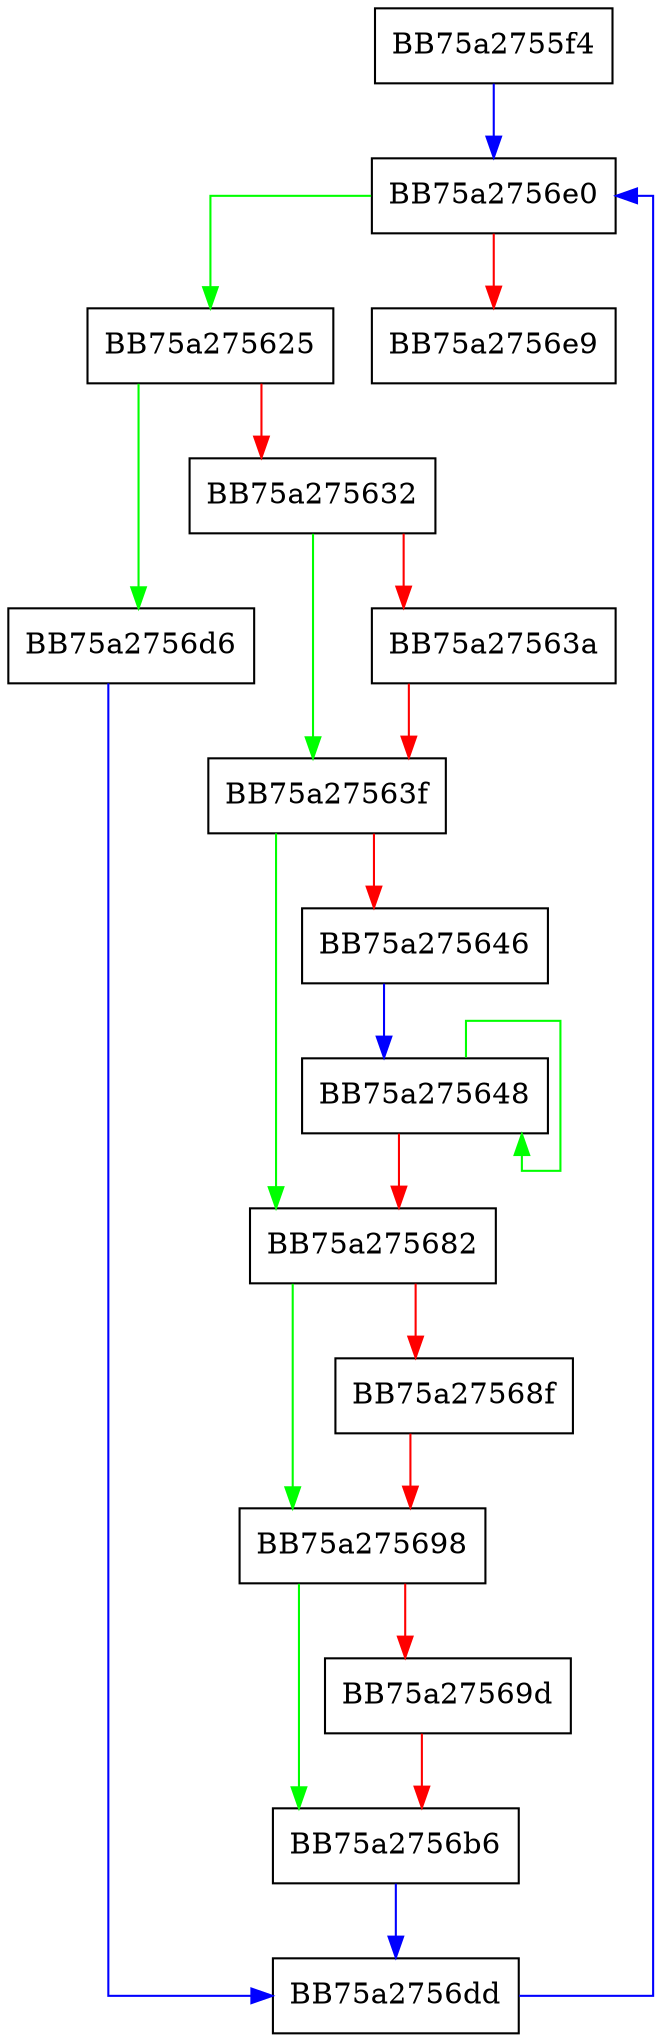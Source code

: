 digraph winShmPurge {
  node [shape="box"];
  graph [splines=ortho];
  BB75a2755f4 -> BB75a2756e0 [color="blue"];
  BB75a275625 -> BB75a2756d6 [color="green"];
  BB75a275625 -> BB75a275632 [color="red"];
  BB75a275632 -> BB75a27563f [color="green"];
  BB75a275632 -> BB75a27563a [color="red"];
  BB75a27563a -> BB75a27563f [color="red"];
  BB75a27563f -> BB75a275682 [color="green"];
  BB75a27563f -> BB75a275646 [color="red"];
  BB75a275646 -> BB75a275648 [color="blue"];
  BB75a275648 -> BB75a275648 [color="green"];
  BB75a275648 -> BB75a275682 [color="red"];
  BB75a275682 -> BB75a275698 [color="green"];
  BB75a275682 -> BB75a27568f [color="red"];
  BB75a27568f -> BB75a275698 [color="red"];
  BB75a275698 -> BB75a2756b6 [color="green"];
  BB75a275698 -> BB75a27569d [color="red"];
  BB75a27569d -> BB75a2756b6 [color="red"];
  BB75a2756b6 -> BB75a2756dd [color="blue"];
  BB75a2756d6 -> BB75a2756dd [color="blue"];
  BB75a2756dd -> BB75a2756e0 [color="blue"];
  BB75a2756e0 -> BB75a275625 [color="green"];
  BB75a2756e0 -> BB75a2756e9 [color="red"];
}